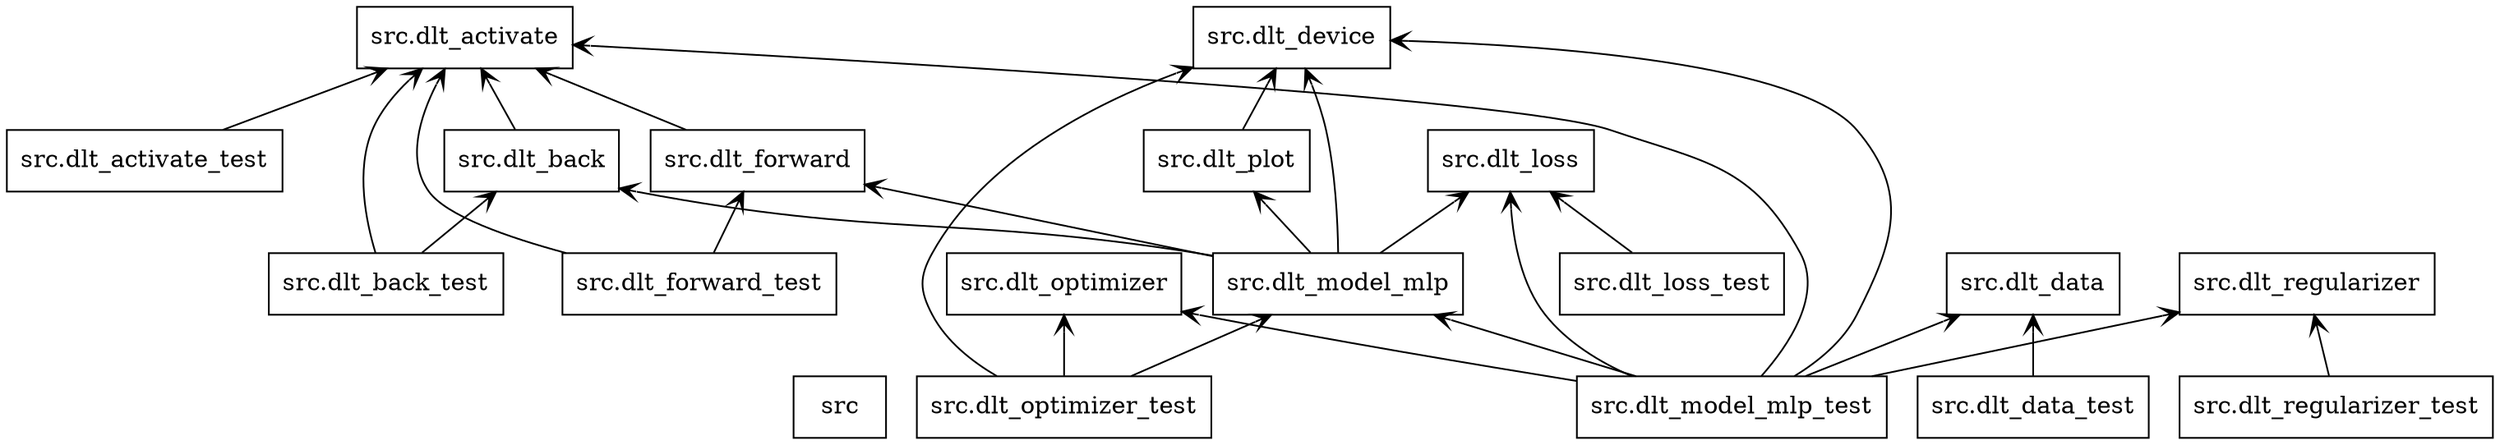 digraph "packages" {
charset="utf-8"
rankdir=BT
"0" [label="src", shape="box"];
"1" [label="src.dlt_activate", shape="box"];
"2" [label="src.dlt_activate_test", shape="box"];
"3" [label="src.dlt_back", shape="box"];
"4" [label="src.dlt_back_test", shape="box"];
"5" [label="src.dlt_data", shape="box"];
"6" [label="src.dlt_data_test", shape="box"];
"7" [label="src.dlt_device", shape="box"];
"8" [label="src.dlt_forward", shape="box"];
"9" [label="src.dlt_forward_test", shape="box"];
"10" [label="src.dlt_loss", shape="box"];
"11" [label="src.dlt_loss_test", shape="box"];
"12" [label="src.dlt_model_mlp", shape="box"];
"13" [label="src.dlt_model_mlp_test", shape="box"];
"14" [label="src.dlt_optimizer", shape="box"];
"15" [label="src.dlt_optimizer_test", shape="box"];
"16" [label="src.dlt_plot", shape="box"];
"17" [label="src.dlt_regularizer", shape="box"];
"18" [label="src.dlt_regularizer_test", shape="box"];
"2" -> "1" [arrowhead="open", arrowtail="none"];
"3" -> "1" [arrowhead="open", arrowtail="none"];
"4" -> "1" [arrowhead="open", arrowtail="none"];
"4" -> "3" [arrowhead="open", arrowtail="none"];
"6" -> "5" [arrowhead="open", arrowtail="none"];
"8" -> "1" [arrowhead="open", arrowtail="none"];
"9" -> "1" [arrowhead="open", arrowtail="none"];
"9" -> "8" [arrowhead="open", arrowtail="none"];
"11" -> "10" [arrowhead="open", arrowtail="none"];
"12" -> "3" [arrowhead="open", arrowtail="none"];
"12" -> "7" [arrowhead="open", arrowtail="none"];
"12" -> "8" [arrowhead="open", arrowtail="none"];
"12" -> "10" [arrowhead="open", arrowtail="none"];
"12" -> "16" [arrowhead="open", arrowtail="none"];
"13" -> "1" [arrowhead="open", arrowtail="none"];
"13" -> "5" [arrowhead="open", arrowtail="none"];
"13" -> "7" [arrowhead="open", arrowtail="none"];
"13" -> "10" [arrowhead="open", arrowtail="none"];
"13" -> "12" [arrowhead="open", arrowtail="none"];
"13" -> "14" [arrowhead="open", arrowtail="none"];
"13" -> "17" [arrowhead="open", arrowtail="none"];
"15" -> "7" [arrowhead="open", arrowtail="none"];
"15" -> "12" [arrowhead="open", arrowtail="none"];
"15" -> "14" [arrowhead="open", arrowtail="none"];
"16" -> "7" [arrowhead="open", arrowtail="none"];
"18" -> "17" [arrowhead="open", arrowtail="none"];
}
